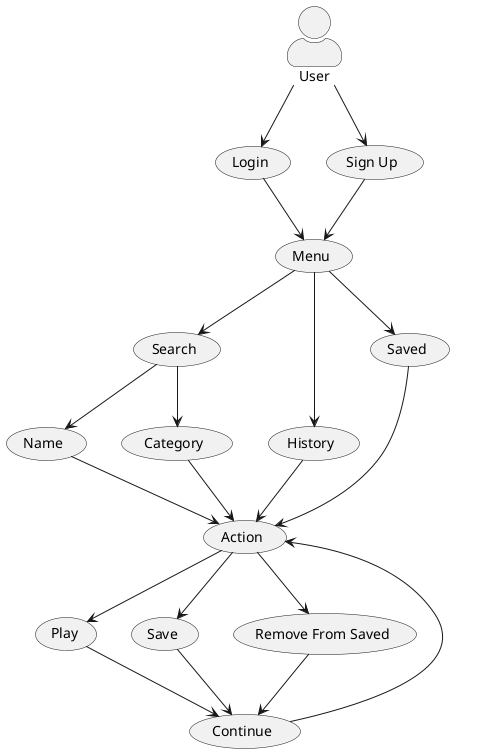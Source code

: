 @startuml
'https://plantuml.com/use-case-diagram


skinparam actorStyle awesome
:User: --> (Login)
:User: --> (Sign Up)
(Sign Up) --> (Menu)
(Login) --> (Menu)
(Menu) --> (Search)
(Menu) --> (History)
(Menu) --> (Saved)
(Search) --> (Name)
(Search) --> (Category)
(Name) --> (Action)
(Category) --> (Action)
(History) --> (Action)
(Saved) --> (Action)
(Action) --> (Play)
(Action) --> (Save)
(Action) --> (Remove From Saved)
(Play) --> (Continue)
(Save) --> (Continue)
(Remove From Saved) --> (Continue)
(Continue) --> (Action)

@enduml